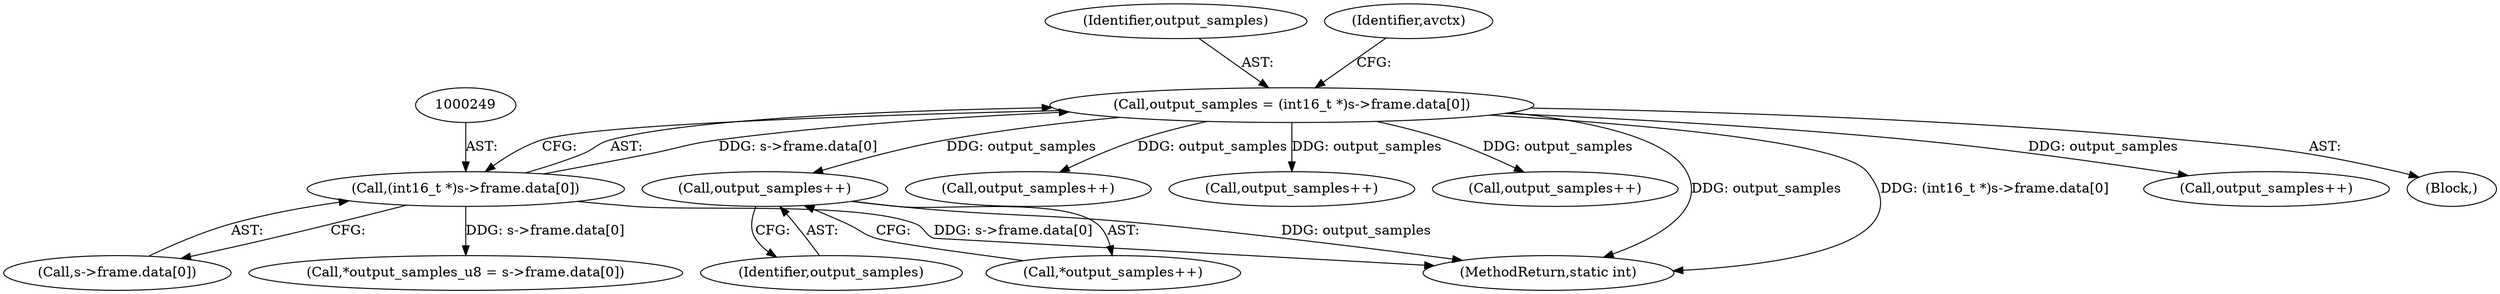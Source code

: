digraph "0_libav_ce7aee9b733134649a6ce2fa743e51733f33e67e@pointer" {
"1000505" [label="(Call,output_samples++)"];
"1000246" [label="(Call,output_samples = (int16_t *)s->frame.data[0])"];
"1000248" [label="(Call,(int16_t *)s->frame.data[0])"];
"1000665" [label="(Call,output_samples++)"];
"1000398" [label="(Call,output_samples++)"];
"1000330" [label="(Call,output_samples++)"];
"1000250" [label="(Call,s->frame.data[0])"];
"1000523" [label="(Call,*output_samples_u8 = s->frame.data[0])"];
"1000247" [label="(Identifier,output_samples)"];
"1000506" [label="(Identifier,output_samples)"];
"1000504" [label="(Call,*output_samples++)"];
"1000505" [label="(Call,output_samples++)"];
"1000246" [label="(Call,output_samples = (int16_t *)s->frame.data[0])"];
"1000690" [label="(MethodReturn,static int)"];
"1000248" [label="(Call,(int16_t *)s->frame.data[0])"];
"1000366" [label="(Call,output_samples++)"];
"1000260" [label="(Identifier,avctx)"];
"1000114" [label="(Block,)"];
"1000505" -> "1000504"  [label="AST: "];
"1000505" -> "1000506"  [label="CFG: "];
"1000506" -> "1000505"  [label="AST: "];
"1000504" -> "1000505"  [label="CFG: "];
"1000505" -> "1000690"  [label="DDG: output_samples"];
"1000246" -> "1000505"  [label="DDG: output_samples"];
"1000246" -> "1000114"  [label="AST: "];
"1000246" -> "1000248"  [label="CFG: "];
"1000247" -> "1000246"  [label="AST: "];
"1000248" -> "1000246"  [label="AST: "];
"1000260" -> "1000246"  [label="CFG: "];
"1000246" -> "1000690"  [label="DDG: (int16_t *)s->frame.data[0]"];
"1000246" -> "1000690"  [label="DDG: output_samples"];
"1000248" -> "1000246"  [label="DDG: s->frame.data[0]"];
"1000246" -> "1000330"  [label="DDG: output_samples"];
"1000246" -> "1000366"  [label="DDG: output_samples"];
"1000246" -> "1000398"  [label="DDG: output_samples"];
"1000246" -> "1000665"  [label="DDG: output_samples"];
"1000248" -> "1000250"  [label="CFG: "];
"1000249" -> "1000248"  [label="AST: "];
"1000250" -> "1000248"  [label="AST: "];
"1000248" -> "1000690"  [label="DDG: s->frame.data[0]"];
"1000248" -> "1000523"  [label="DDG: s->frame.data[0]"];
}

